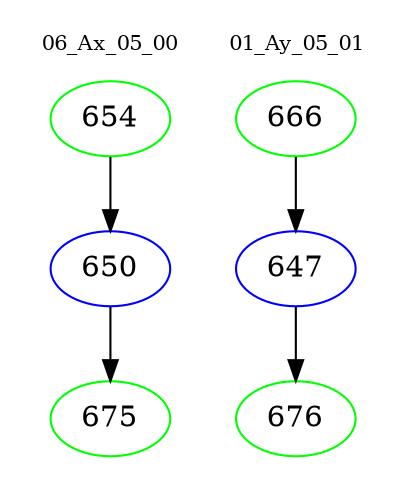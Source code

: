 digraph{
subgraph cluster_0 {
color = white
label = "06_Ax_05_00";
fontsize=10;
T0_654 [label="654", color="green"]
T0_654 -> T0_650 [color="black"]
T0_650 [label="650", color="blue"]
T0_650 -> T0_675 [color="black"]
T0_675 [label="675", color="green"]
}
subgraph cluster_1 {
color = white
label = "01_Ay_05_01";
fontsize=10;
T1_666 [label="666", color="green"]
T1_666 -> T1_647 [color="black"]
T1_647 [label="647", color="blue"]
T1_647 -> T1_676 [color="black"]
T1_676 [label="676", color="green"]
}
}
